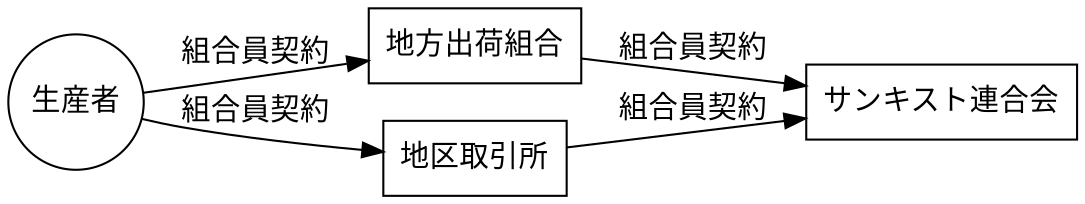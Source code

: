 digraph sunkist {
  graph [rankdir = LR]

  node [fontname = Helvetica,
    shape = box,
    fixedsize = false,
    style = filled,
    fillcolor = white]
  生産者 [shape = circle, width = 0.9]
  地方出荷組合; 地区取引所
  サンキスト連合会

  edge []
  生産者 -> 地方出荷組合 -> サンキスト連合会 [fontname = Helvetica, label = "組合員契約"]
  生産者 -> 地区取引所 -> サンキスト連合会 [fontname = Helvetica, label = "組合員契約"]
}
